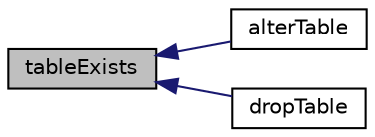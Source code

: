 digraph G
{
  edge [fontname="Helvetica",fontsize="10",labelfontname="Helvetica",labelfontsize="10"];
  node [fontname="Helvetica",fontsize="10",shape=record];
  rankdir=LR;
  Node1 [label="tableExists",height=0.2,width=0.4,color="black", fillcolor="grey75", style="filled" fontcolor="black"];
  Node1 -> Node2 [dir=back,color="midnightblue",fontsize="10",style="solid",fontname="Helvetica"];
  Node2 [label="alterTable",height=0.2,width=0.4,color="black", fillcolor="white", style="filled",URL="$class_my_s_q_li_database.html#aa8cf3e2be109e548bed6980622fffb41"];
  Node1 -> Node3 [dir=back,color="midnightblue",fontsize="10",style="solid",fontname="Helvetica"];
  Node3 [label="dropTable",height=0.2,width=0.4,color="black", fillcolor="white", style="filled",URL="$class_my_s_q_li_database.html#a3471d37afdd3d76f5379dfe7364db0b6"];
}
